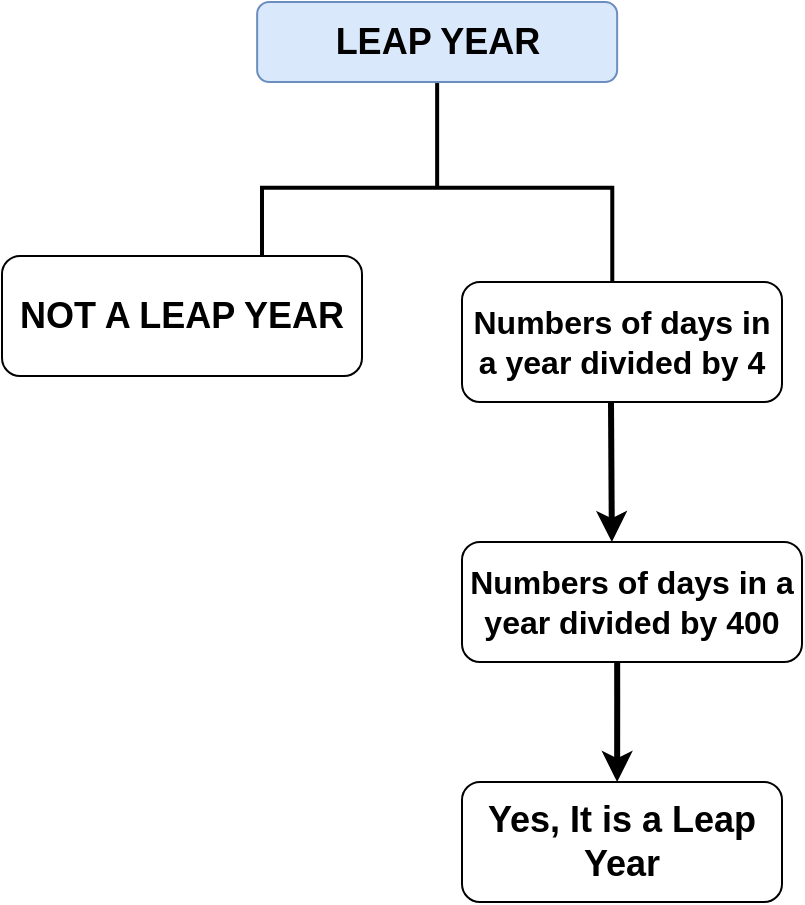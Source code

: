 <mxfile version="21.7.4" type="github">
  <diagram name="Page-1" id="Kx_-0o9Y2fsoPvErGUYo">
    <mxGraphModel dx="1050" dy="566" grid="1" gridSize="10" guides="1" tooltips="1" connect="1" arrows="1" fold="1" page="1" pageScale="1" pageWidth="850" pageHeight="1100" math="0" shadow="0">
      <root>
        <mxCell id="0" />
        <mxCell id="1" parent="0" />
        <mxCell id="lzHXDAtcDSYOleWVQcHh-1" value="&lt;b&gt;&lt;font style=&quot;font-size: 18px;&quot;&gt;LEAP YEAR&lt;/font&gt;&lt;/b&gt;" style="rounded=1;whiteSpace=wrap;html=1;fillColor=#dae8fc;strokeColor=#6c8ebf;" vertex="1" parent="1">
          <mxGeometry x="337.57" y="100" width="180" height="40" as="geometry" />
        </mxCell>
        <mxCell id="lzHXDAtcDSYOleWVQcHh-2" value="" style="strokeWidth=2;html=1;shape=mxgraph.flowchart.annotation_2;align=left;labelPosition=right;pointerEvents=1;rotation=90;" vertex="1" parent="1">
          <mxGeometry x="375.17" y="105.35" width="104.8" height="175.14" as="geometry" />
        </mxCell>
        <mxCell id="lzHXDAtcDSYOleWVQcHh-5" value="&lt;b&gt;&lt;font style=&quot;font-size: 18px;&quot;&gt;NOT A LEAP YEAR&lt;/font&gt;&lt;/b&gt;" style="rounded=1;whiteSpace=wrap;html=1;" vertex="1" parent="1">
          <mxGeometry x="210" y="227" width="180" height="60" as="geometry" />
        </mxCell>
        <mxCell id="lzHXDAtcDSYOleWVQcHh-7" value="&lt;font size=&quot;3&quot;&gt;&lt;b&gt;Numbers of days in a year divided by 4&lt;/b&gt;&lt;/font&gt;" style="rounded=1;whiteSpace=wrap;html=1;" vertex="1" parent="1">
          <mxGeometry x="440" y="240" width="160" height="60" as="geometry" />
        </mxCell>
        <mxCell id="lzHXDAtcDSYOleWVQcHh-9" value="" style="endArrow=classic;html=1;rounded=0;strokeWidth=3;" edge="1" parent="1">
          <mxGeometry width="50" height="50" relative="1" as="geometry">
            <mxPoint x="514.5" y="300" as="sourcePoint" />
            <mxPoint x="514.93" y="370" as="targetPoint" />
          </mxGeometry>
        </mxCell>
        <mxCell id="lzHXDAtcDSYOleWVQcHh-13" value="" style="edgeStyle=orthogonalEdgeStyle;rounded=0;orthogonalLoop=1;jettySize=auto;html=1;strokeWidth=3;" edge="1" parent="1">
          <mxGeometry relative="1" as="geometry">
            <mxPoint x="517.57" y="410" as="sourcePoint" />
            <mxPoint x="517.57" y="490" as="targetPoint" />
            <Array as="points">
              <mxPoint x="517.57" y="450" />
              <mxPoint x="518.57" y="450" />
            </Array>
          </mxGeometry>
        </mxCell>
        <mxCell id="lzHXDAtcDSYOleWVQcHh-10" value="&lt;b style=&quot;border-color: var(--border-color); font-size: medium;&quot;&gt;Numbers of days in a year divided by 400&lt;/b&gt;" style="rounded=1;whiteSpace=wrap;html=1;" vertex="1" parent="1">
          <mxGeometry x="440" y="370" width="170" height="60" as="geometry" />
        </mxCell>
        <mxCell id="lzHXDAtcDSYOleWVQcHh-14" value="&lt;font style=&quot;font-size: 18px;&quot;&gt;&lt;b&gt;Yes, It is a Leap Year&lt;/b&gt;&lt;/font&gt;" style="rounded=1;whiteSpace=wrap;html=1;" vertex="1" parent="1">
          <mxGeometry x="440" y="490" width="160" height="60" as="geometry" />
        </mxCell>
      </root>
    </mxGraphModel>
  </diagram>
</mxfile>
